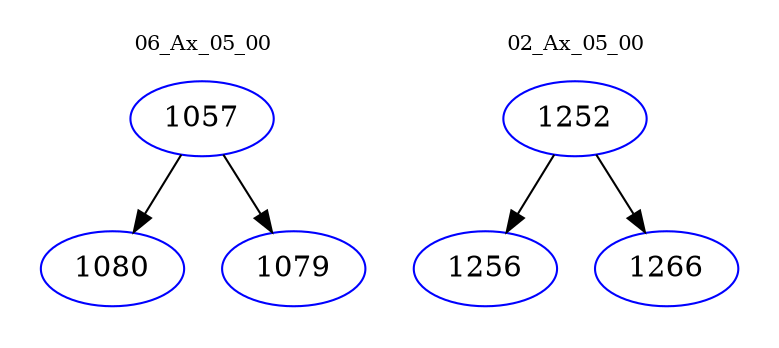 digraph{
subgraph cluster_0 {
color = white
label = "06_Ax_05_00";
fontsize=10;
T0_1057 [label="1057", color="blue"]
T0_1057 -> T0_1080 [color="black"]
T0_1080 [label="1080", color="blue"]
T0_1057 -> T0_1079 [color="black"]
T0_1079 [label="1079", color="blue"]
}
subgraph cluster_1 {
color = white
label = "02_Ax_05_00";
fontsize=10;
T1_1252 [label="1252", color="blue"]
T1_1252 -> T1_1256 [color="black"]
T1_1256 [label="1256", color="blue"]
T1_1252 -> T1_1266 [color="black"]
T1_1266 [label="1266", color="blue"]
}
}
